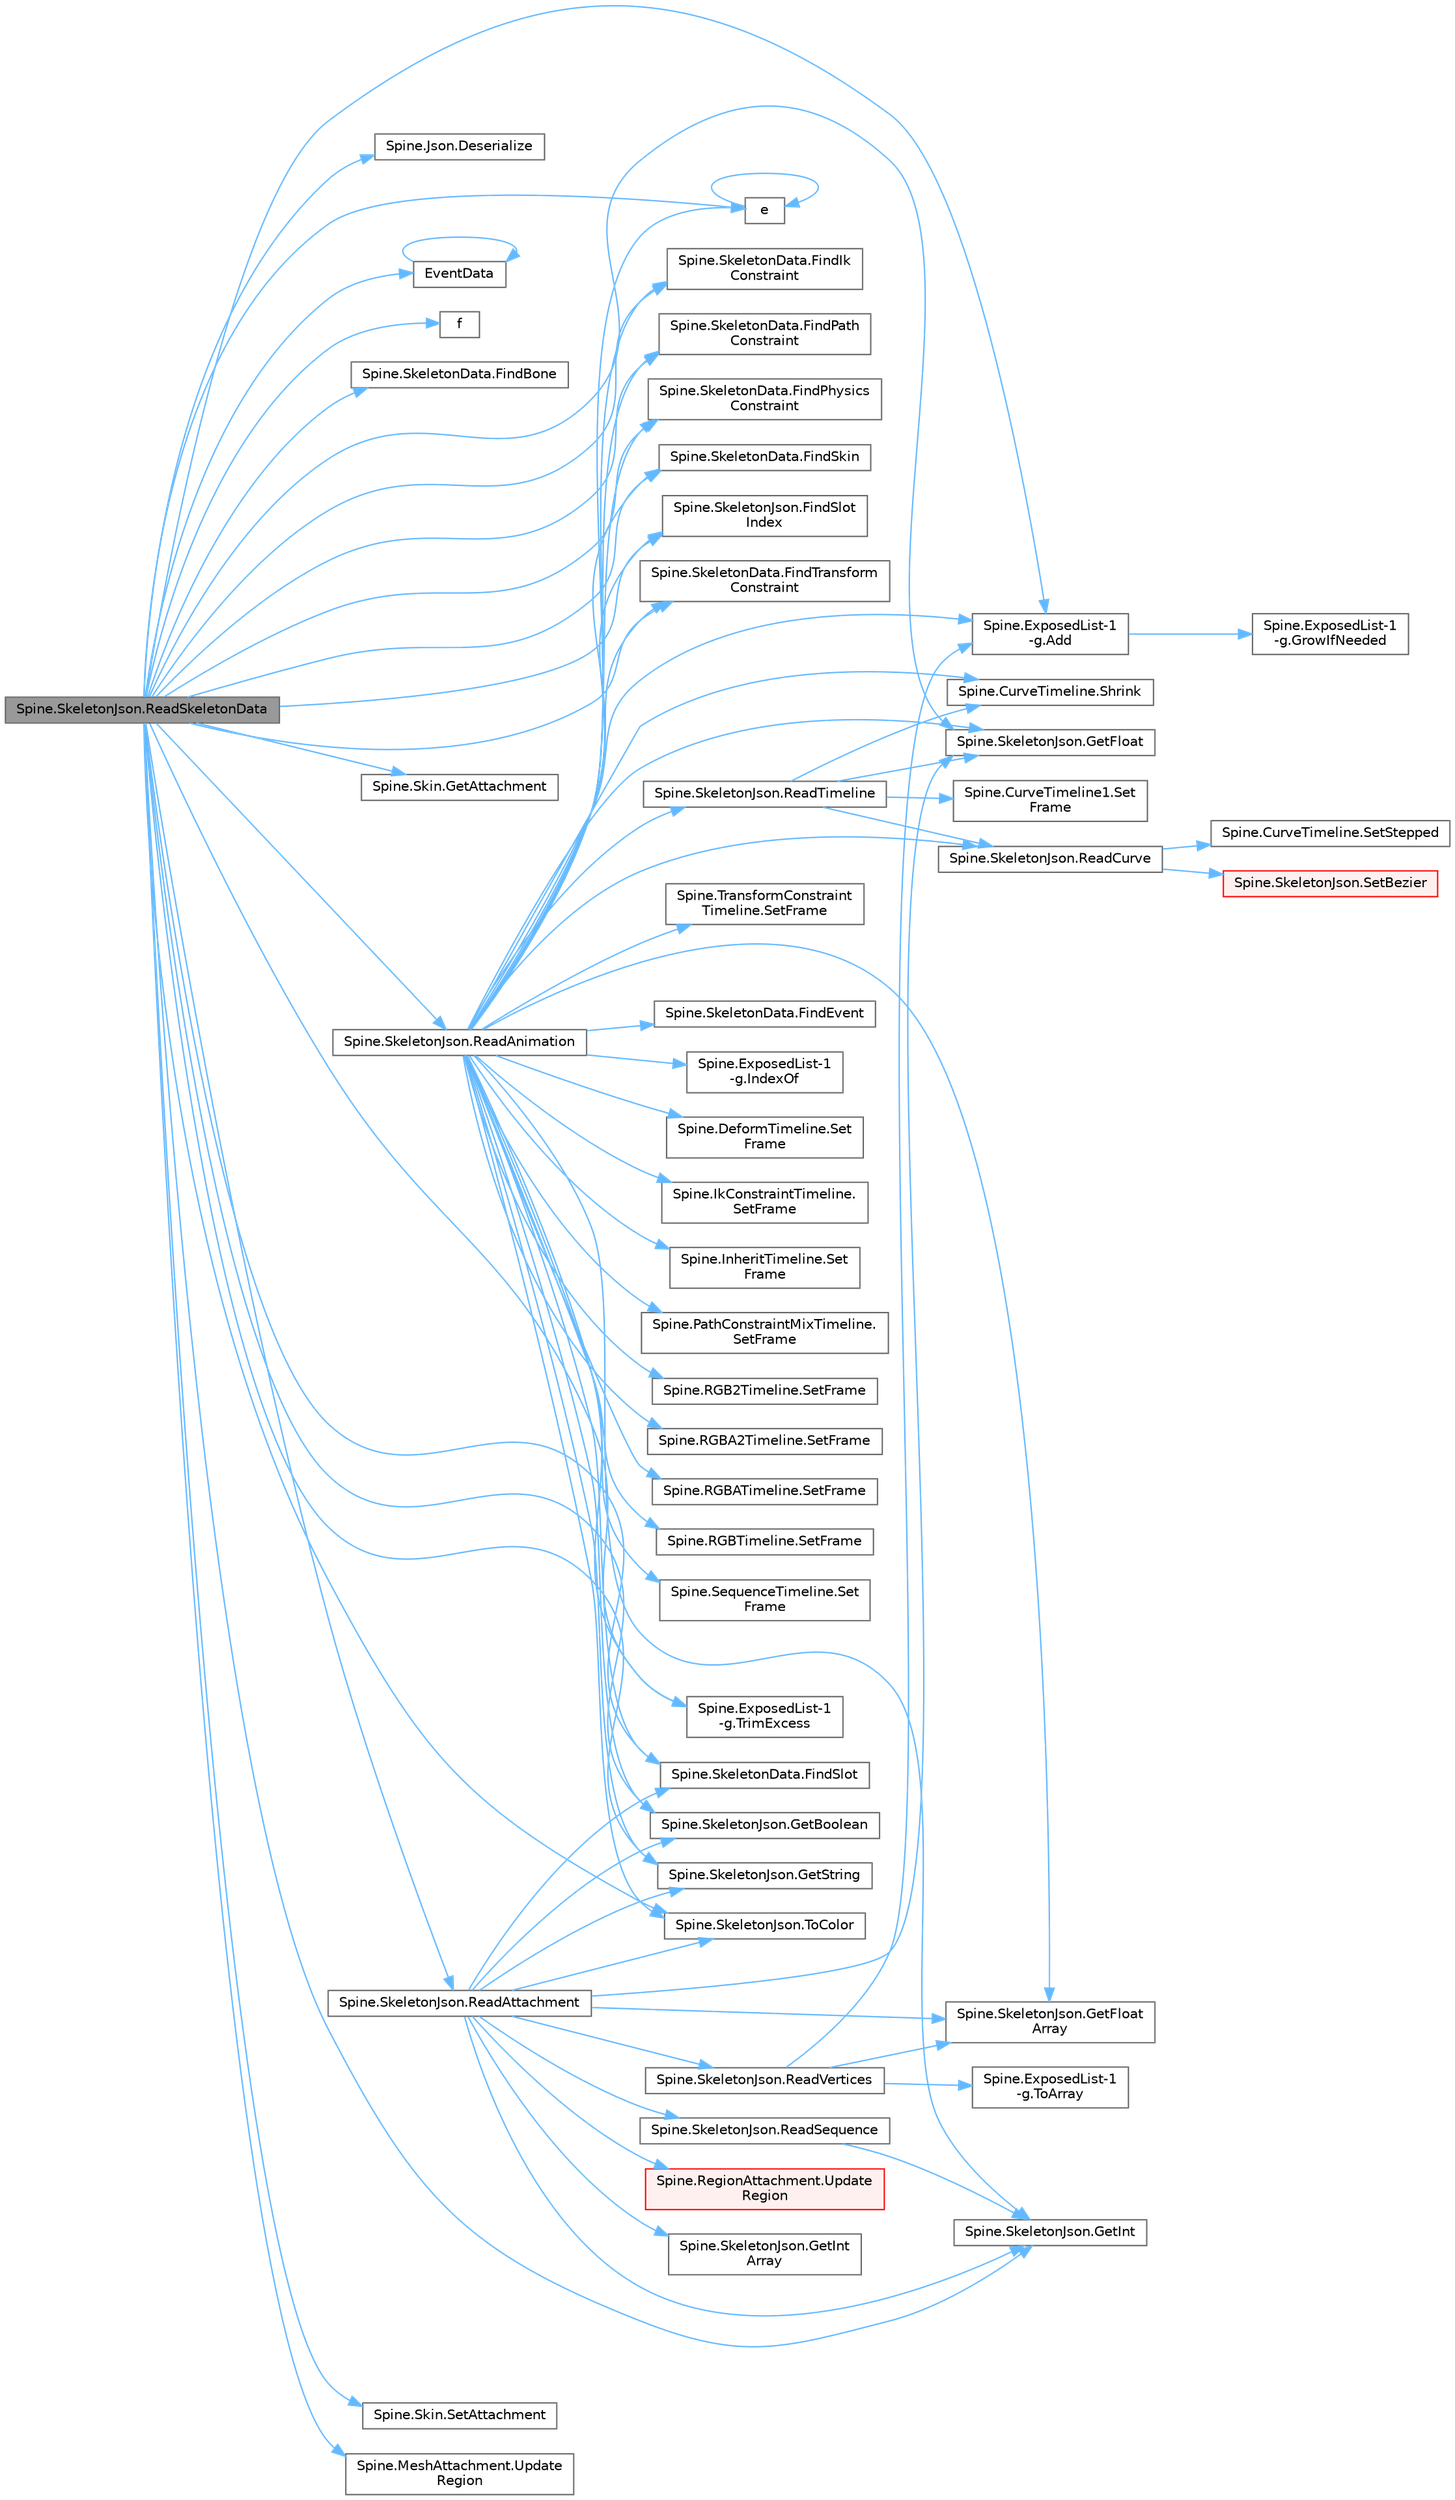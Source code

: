 digraph "Spine.SkeletonJson.ReadSkeletonData"
{
 // LATEX_PDF_SIZE
  bgcolor="transparent";
  edge [fontname=Helvetica,fontsize=10,labelfontname=Helvetica,labelfontsize=10];
  node [fontname=Helvetica,fontsize=10,shape=box,height=0.2,width=0.4];
  rankdir="LR";
  Node1 [id="Node000001",label="Spine.SkeletonJson.ReadSkeletonData",height=0.2,width=0.4,color="gray40", fillcolor="grey60", style="filled", fontcolor="black",tooltip=" "];
  Node1 -> Node2 [id="edge1_Node000001_Node000002",color="steelblue1",style="solid",tooltip=" "];
  Node2 [id="Node000002",label="Spine.ExposedList-1\l-g.Add",height=0.2,width=0.4,color="grey40", fillcolor="white", style="filled",URL="$class_spine_1_1_exposed_list-1-g.html#af1b402437b46a187ebc58bc9f200689b",tooltip=" "];
  Node2 -> Node3 [id="edge2_Node000002_Node000003",color="steelblue1",style="solid",tooltip=" "];
  Node3 [id="Node000003",label="Spine.ExposedList-1\l-g.GrowIfNeeded",height=0.2,width=0.4,color="grey40", fillcolor="white", style="filled",URL="$class_spine_1_1_exposed_list-1-g.html#a5f11b60d3d61d4c3cbe5a2107ddac6c3",tooltip=" "];
  Node1 -> Node4 [id="edge3_Node000001_Node000004",color="steelblue1",style="solid",tooltip=" "];
  Node4 [id="Node000004",label="Spine.Json.Deserialize",height=0.2,width=0.4,color="grey40", fillcolor="white", style="filled",URL="$class_spine_1_1_json.html#af98b2062414586e649da25e7db85b3b6",tooltip=" "];
  Node1 -> Node5 [id="edge4_Node000001_Node000005",color="steelblue1",style="solid",tooltip=" "];
  Node5 [id="Node000005",label="e",height=0.2,width=0.4,color="grey40", fillcolor="white", style="filled",URL="$_cwise__array__power__array_8cpp.html#a9cb86ff854760bf91a154f2724a9101d",tooltip=" "];
  Node5 -> Node5 [id="edge5_Node000005_Node000005",color="steelblue1",style="solid",tooltip=" "];
  Node1 -> Node6 [id="edge6_Node000001_Node000006",color="steelblue1",style="solid",tooltip=" "];
  Node6 [id="Node000006",label="EventData",height=0.2,width=0.4,color="grey40", fillcolor="white", style="filled",URL="$etw_8h.html#a1150dca5d1943d5e54ad4071d4aa36b9",tooltip=" "];
  Node6 -> Node6 [id="edge7_Node000006_Node000006",color="steelblue1",style="solid",tooltip=" "];
  Node1 -> Node7 [id="edge8_Node000001_Node000007",color="steelblue1",style="solid",tooltip=" "];
  Node7 [id="Node000007",label="f",height=0.2,width=0.4,color="grey40", fillcolor="white", style="filled",URL="$cxx11__tensor__map_8cpp.html#a7f507fea02198f6cb81c86640c7b1a4e",tooltip=" "];
  Node1 -> Node8 [id="edge9_Node000001_Node000008",color="steelblue1",style="solid",tooltip=" "];
  Node8 [id="Node000008",label="Spine.SkeletonData.FindBone",height=0.2,width=0.4,color="grey40", fillcolor="white", style="filled",URL="$class_spine_1_1_skeleton_data.html#a9f714911b60383e28796f3797e65494b",tooltip="Finds a bone by comparing each bone's name. It is more efficient to cache the results of this method ..."];
  Node1 -> Node9 [id="edge10_Node000001_Node000009",color="steelblue1",style="solid",tooltip=" "];
  Node9 [id="Node000009",label="Spine.SkeletonData.FindIk\lConstraint",height=0.2,width=0.4,color="grey40", fillcolor="white", style="filled",URL="$class_spine_1_1_skeleton_data.html#a93e79d1a34536675194c8ddec23c1728",tooltip="May be null."];
  Node1 -> Node10 [id="edge11_Node000001_Node000010",color="steelblue1",style="solid",tooltip=" "];
  Node10 [id="Node000010",label="Spine.SkeletonData.FindPath\lConstraint",height=0.2,width=0.4,color="grey40", fillcolor="white", style="filled",URL="$class_spine_1_1_skeleton_data.html#a3fee0104adaa4df2b7afb525f6eef9c0",tooltip="Finds a path constraint by comparing each path constraint's name. It is more efficient to cache the r..."];
  Node1 -> Node11 [id="edge12_Node000001_Node000011",color="steelblue1",style="solid",tooltip=" "];
  Node11 [id="Node000011",label="Spine.SkeletonData.FindPhysics\lConstraint",height=0.2,width=0.4,color="grey40", fillcolor="white", style="filled",URL="$class_spine_1_1_skeleton_data.html#a6e2b3ea77097ff249850b86e2638afcb",tooltip="Finds a physics constraint by comparing each physics constraint's name. It is more efficient to cache..."];
  Node1 -> Node12 [id="edge13_Node000001_Node000012",color="steelblue1",style="solid",tooltip=" "];
  Node12 [id="Node000012",label="Spine.SkeletonData.FindSkin",height=0.2,width=0.4,color="grey40", fillcolor="white", style="filled",URL="$class_spine_1_1_skeleton_data.html#a6f87af52a59ff01da994c5ae68397369",tooltip="May be null."];
  Node1 -> Node13 [id="edge14_Node000001_Node000013",color="steelblue1",style="solid",tooltip=" "];
  Node13 [id="Node000013",label="Spine.SkeletonData.FindSlot",height=0.2,width=0.4,color="grey40", fillcolor="white", style="filled",URL="$class_spine_1_1_skeleton_data.html#aeb9fa918ab3b87825fdcbaeb3b4b41d7",tooltip="May be null."];
  Node1 -> Node14 [id="edge15_Node000001_Node000014",color="steelblue1",style="solid",tooltip=" "];
  Node14 [id="Node000014",label="Spine.SkeletonJson.FindSlot\lIndex",height=0.2,width=0.4,color="grey40", fillcolor="white", style="filled",URL="$class_spine_1_1_skeleton_json.html#a6ce7750af9550b6387c9b977ab6e9147",tooltip=" "];
  Node1 -> Node15 [id="edge16_Node000001_Node000015",color="steelblue1",style="solid",tooltip=" "];
  Node15 [id="Node000015",label="Spine.SkeletonData.FindTransform\lConstraint",height=0.2,width=0.4,color="grey40", fillcolor="white", style="filled",URL="$class_spine_1_1_skeleton_data.html#aef8754d89bce314ccf5dcbd4e79af409",tooltip="May be null."];
  Node1 -> Node16 [id="edge17_Node000001_Node000016",color="steelblue1",style="solid",tooltip=" "];
  Node16 [id="Node000016",label="Spine.Skin.GetAttachment",height=0.2,width=0.4,color="grey40", fillcolor="white", style="filled",URL="$class_spine_1_1_skin.html#a8e1b079b629865148f809487fbda7938",tooltip="Returns the attachment for the specified slot index and name, or null."];
  Node1 -> Node17 [id="edge18_Node000001_Node000017",color="steelblue1",style="solid",tooltip=" "];
  Node17 [id="Node000017",label="Spine.SkeletonJson.GetBoolean",height=0.2,width=0.4,color="grey40", fillcolor="white", style="filled",URL="$class_spine_1_1_skeleton_json.html#a8cad42fe44438deec162af175490fead",tooltip=" "];
  Node1 -> Node18 [id="edge19_Node000001_Node000018",color="steelblue1",style="solid",tooltip=" "];
  Node18 [id="Node000018",label="Spine.SkeletonJson.GetFloat",height=0.2,width=0.4,color="grey40", fillcolor="white", style="filled",URL="$class_spine_1_1_skeleton_json.html#a29c20e91461fdeca52dc9404f1b6677d",tooltip=" "];
  Node1 -> Node19 [id="edge20_Node000001_Node000019",color="steelblue1",style="solid",tooltip=" "];
  Node19 [id="Node000019",label="Spine.SkeletonJson.GetInt",height=0.2,width=0.4,color="grey40", fillcolor="white", style="filled",URL="$class_spine_1_1_skeleton_json.html#a250a6d602dc595a6c13055c6e7f3b532",tooltip=" "];
  Node1 -> Node20 [id="edge21_Node000001_Node000020",color="steelblue1",style="solid",tooltip=" "];
  Node20 [id="Node000020",label="Spine.SkeletonJson.GetString",height=0.2,width=0.4,color="grey40", fillcolor="white", style="filled",URL="$class_spine_1_1_skeleton_json.html#ad3606c5722d887945ced39f3bfb52d2a",tooltip=" "];
  Node1 -> Node21 [id="edge22_Node000001_Node000021",color="steelblue1",style="solid",tooltip=" "];
  Node21 [id="Node000021",label="Spine.SkeletonJson.ReadAnimation",height=0.2,width=0.4,color="grey40", fillcolor="white", style="filled",URL="$class_spine_1_1_skeleton_json.html#a5a511206252f8a690d6f82b91f24b57b",tooltip=" "];
  Node21 -> Node2 [id="edge23_Node000021_Node000002",color="steelblue1",style="solid",tooltip=" "];
  Node21 -> Node5 [id="edge24_Node000021_Node000005",color="steelblue1",style="solid",tooltip=" "];
  Node21 -> Node22 [id="edge25_Node000021_Node000022",color="steelblue1",style="solid",tooltip=" "];
  Node22 [id="Node000022",label="Spine.SkeletonData.FindEvent",height=0.2,width=0.4,color="grey40", fillcolor="white", style="filled",URL="$class_spine_1_1_skeleton_data.html#a6e0a2691d3795a1222ff9158042e2a59",tooltip="May be null."];
  Node21 -> Node9 [id="edge26_Node000021_Node000009",color="steelblue1",style="solid",tooltip=" "];
  Node21 -> Node10 [id="edge27_Node000021_Node000010",color="steelblue1",style="solid",tooltip=" "];
  Node21 -> Node11 [id="edge28_Node000021_Node000011",color="steelblue1",style="solid",tooltip=" "];
  Node21 -> Node12 [id="edge29_Node000021_Node000012",color="steelblue1",style="solid",tooltip=" "];
  Node21 -> Node13 [id="edge30_Node000021_Node000013",color="steelblue1",style="solid",tooltip=" "];
  Node21 -> Node14 [id="edge31_Node000021_Node000014",color="steelblue1",style="solid",tooltip=" "];
  Node21 -> Node15 [id="edge32_Node000021_Node000015",color="steelblue1",style="solid",tooltip=" "];
  Node21 -> Node17 [id="edge33_Node000021_Node000017",color="steelblue1",style="solid",tooltip=" "];
  Node21 -> Node18 [id="edge34_Node000021_Node000018",color="steelblue1",style="solid",tooltip=" "];
  Node21 -> Node23 [id="edge35_Node000021_Node000023",color="steelblue1",style="solid",tooltip=" "];
  Node23 [id="Node000023",label="Spine.SkeletonJson.GetFloat\lArray",height=0.2,width=0.4,color="grey40", fillcolor="white", style="filled",URL="$class_spine_1_1_skeleton_json.html#a389bc6eaf933baf09be9ad01da87bf96",tooltip=" "];
  Node21 -> Node19 [id="edge36_Node000021_Node000019",color="steelblue1",style="solid",tooltip=" "];
  Node21 -> Node20 [id="edge37_Node000021_Node000020",color="steelblue1",style="solid",tooltip=" "];
  Node21 -> Node24 [id="edge38_Node000021_Node000024",color="steelblue1",style="solid",tooltip=" "];
  Node24 [id="Node000024",label="Spine.ExposedList-1\l-g.IndexOf",height=0.2,width=0.4,color="grey40", fillcolor="white", style="filled",URL="$class_spine_1_1_exposed_list-1-g.html#a3b14aa1db471e34ec90c3bbc217b981d",tooltip=" "];
  Node21 -> Node25 [id="edge39_Node000021_Node000025",color="steelblue1",style="solid",tooltip=" "];
  Node25 [id="Node000025",label="Spine.SkeletonJson.ReadCurve",height=0.2,width=0.4,color="grey40", fillcolor="white", style="filled",URL="$class_spine_1_1_skeleton_json.html#a03ea64c06a27dfb97b02eb26c9f6ded2",tooltip=" "];
  Node25 -> Node26 [id="edge40_Node000025_Node000026",color="steelblue1",style="solid",tooltip=" "];
  Node26 [id="Node000026",label="Spine.SkeletonJson.SetBezier",height=0.2,width=0.4,color="red", fillcolor="#FFF0F0", style="filled",URL="$class_spine_1_1_skeleton_json.html#a93b51a101bd2621a5aff972dfbd3d326",tooltip=" "];
  Node25 -> Node28 [id="edge41_Node000025_Node000028",color="steelblue1",style="solid",tooltip=" "];
  Node28 [id="Node000028",label="Spine.CurveTimeline.SetStepped",height=0.2,width=0.4,color="grey40", fillcolor="white", style="filled",URL="$class_spine_1_1_curve_timeline.html#a1b9ccce366163e04de7ad20c7370190b",tooltip="Sets the specified frame to stepped interpolation."];
  Node21 -> Node29 [id="edge42_Node000021_Node000029",color="steelblue1",style="solid",tooltip=" "];
  Node29 [id="Node000029",label="Spine.SkeletonJson.ReadTimeline",height=0.2,width=0.4,color="grey40", fillcolor="white", style="filled",URL="$class_spine_1_1_skeleton_json.html#a0036b187c34083d7be1c6c1338aed2d9",tooltip=" "];
  Node29 -> Node18 [id="edge43_Node000029_Node000018",color="steelblue1",style="solid",tooltip=" "];
  Node29 -> Node25 [id="edge44_Node000029_Node000025",color="steelblue1",style="solid",tooltip=" "];
  Node29 -> Node30 [id="edge45_Node000029_Node000030",color="steelblue1",style="solid",tooltip=" "];
  Node30 [id="Node000030",label="Spine.CurveTimeline1.Set\lFrame",height=0.2,width=0.4,color="grey40", fillcolor="white", style="filled",URL="$class_spine_1_1_curve_timeline1.html#ae902b56ff1077390cb912b1971d66df1",tooltip="Sets the time and value for the specified frame."];
  Node29 -> Node31 [id="edge46_Node000029_Node000031",color="steelblue1",style="solid",tooltip=" "];
  Node31 [id="Node000031",label="Spine.CurveTimeline.Shrink",height=0.2,width=0.4,color="grey40", fillcolor="white", style="filled",URL="$class_spine_1_1_curve_timeline.html#adbcf2147bc99fbb320059c3bbc14ef7c",tooltip="Shrinks the storage for Bezier curves, for use when bezierCount (specified in the constructor) was la..."];
  Node21 -> Node32 [id="edge47_Node000021_Node000032",color="steelblue1",style="solid",tooltip=" "];
  Node32 [id="Node000032",label="Spine.DeformTimeline.Set\lFrame",height=0.2,width=0.4,color="grey40", fillcolor="white", style="filled",URL="$class_spine_1_1_deform_timeline.html#a1fcd6cacc3fa2e0f29d92bd61f716453",tooltip="Sets the time and vertices for the specified frame."];
  Node21 -> Node33 [id="edge48_Node000021_Node000033",color="steelblue1",style="solid",tooltip=" "];
  Node33 [id="Node000033",label="Spine.IkConstraintTimeline.\lSetFrame",height=0.2,width=0.4,color="grey40", fillcolor="white", style="filled",URL="$class_spine_1_1_ik_constraint_timeline.html#a3720a769fb706dd32982a0048da1c72f",tooltip="Sets the time, mix, softness, bend direction, compress, and stretch for the specified frame."];
  Node21 -> Node34 [id="edge49_Node000021_Node000034",color="steelblue1",style="solid",tooltip=" "];
  Node34 [id="Node000034",label="Spine.InheritTimeline.Set\lFrame",height=0.2,width=0.4,color="grey40", fillcolor="white", style="filled",URL="$class_spine_1_1_inherit_timeline.html#a24ea77642f2f85e6bf04e10ca728df32",tooltip="Sets the transform mode for the specified frame."];
  Node21 -> Node35 [id="edge50_Node000021_Node000035",color="steelblue1",style="solid",tooltip=" "];
  Node35 [id="Node000035",label="Spine.PathConstraintMixTimeline.\lSetFrame",height=0.2,width=0.4,color="grey40", fillcolor="white", style="filled",URL="$class_spine_1_1_path_constraint_mix_timeline.html#ad066e81aadc65ecb6e76f8d03dce54b3",tooltip="Sets the time and color for the specified frame."];
  Node21 -> Node36 [id="edge51_Node000021_Node000036",color="steelblue1",style="solid",tooltip=" "];
  Node36 [id="Node000036",label="Spine.RGB2Timeline.SetFrame",height=0.2,width=0.4,color="grey40", fillcolor="white", style="filled",URL="$class_spine_1_1_r_g_b2_timeline.html#a18714787d5747ce950e1de760812abce",tooltip="Sets the time, light color, and dark color for the specified frame."];
  Node21 -> Node37 [id="edge52_Node000021_Node000037",color="steelblue1",style="solid",tooltip=" "];
  Node37 [id="Node000037",label="Spine.RGBA2Timeline.SetFrame",height=0.2,width=0.4,color="grey40", fillcolor="white", style="filled",URL="$class_spine_1_1_r_g_b_a2_timeline.html#a6cf2604c3de04de5ad0aeadf74cf70bf",tooltip="Sets the time, light color, and dark color for the specified frame."];
  Node21 -> Node38 [id="edge53_Node000021_Node000038",color="steelblue1",style="solid",tooltip=" "];
  Node38 [id="Node000038",label="Spine.RGBATimeline.SetFrame",height=0.2,width=0.4,color="grey40", fillcolor="white", style="filled",URL="$class_spine_1_1_r_g_b_a_timeline.html#ac8122179792c1713d19f0443a48852ec",tooltip="Sets the time and color for the specified frame."];
  Node21 -> Node39 [id="edge54_Node000021_Node000039",color="steelblue1",style="solid",tooltip=" "];
  Node39 [id="Node000039",label="Spine.RGBTimeline.SetFrame",height=0.2,width=0.4,color="grey40", fillcolor="white", style="filled",URL="$class_spine_1_1_r_g_b_timeline.html#a161fb09911f009f57eafdc52c8643391",tooltip="Sets the time and color for the specified frame."];
  Node21 -> Node40 [id="edge55_Node000021_Node000040",color="steelblue1",style="solid",tooltip=" "];
  Node40 [id="Node000040",label="Spine.SequenceTimeline.Set\lFrame",height=0.2,width=0.4,color="grey40", fillcolor="white", style="filled",URL="$class_spine_1_1_sequence_timeline.html#ac6bcff879f254e3ad94d36df11ade4db",tooltip="Sets the time, mode, index, and frame time for the specified frame."];
  Node21 -> Node41 [id="edge56_Node000021_Node000041",color="steelblue1",style="solid",tooltip=" "];
  Node41 [id="Node000041",label="Spine.TransformConstraint\lTimeline.SetFrame",height=0.2,width=0.4,color="grey40", fillcolor="white", style="filled",URL="$class_spine_1_1_transform_constraint_timeline.html#ae68b172472f85bf87ba610e5f0ed6be3",tooltip="Sets the time, rotate mix, translate mix, scale mix, and shear mix for the specified frame."];
  Node21 -> Node31 [id="edge57_Node000021_Node000031",color="steelblue1",style="solid",tooltip=" "];
  Node21 -> Node42 [id="edge58_Node000021_Node000042",color="steelblue1",style="solid",tooltip=" "];
  Node42 [id="Node000042",label="Spine.SkeletonJson.ToColor",height=0.2,width=0.4,color="grey40", fillcolor="white", style="filled",URL="$class_spine_1_1_skeleton_json.html#a6157e23f3838d250da058f86f811a208",tooltip=" "];
  Node21 -> Node43 [id="edge59_Node000021_Node000043",color="steelblue1",style="solid",tooltip=" "];
  Node43 [id="Node000043",label="Spine.ExposedList-1\l-g.TrimExcess",height=0.2,width=0.4,color="grey40", fillcolor="white", style="filled",URL="$class_spine_1_1_exposed_list-1-g.html#a4dddc61d2093ca18f622821e974e9ff9",tooltip=" "];
  Node1 -> Node44 [id="edge60_Node000001_Node000044",color="steelblue1",style="solid",tooltip=" "];
  Node44 [id="Node000044",label="Spine.SkeletonJson.ReadAttachment",height=0.2,width=0.4,color="grey40", fillcolor="white", style="filled",URL="$class_spine_1_1_skeleton_json.html#a126916681c1f8e7b2cea7b4f85eb3f9a",tooltip=" "];
  Node44 -> Node13 [id="edge61_Node000044_Node000013",color="steelblue1",style="solid",tooltip=" "];
  Node44 -> Node17 [id="edge62_Node000044_Node000017",color="steelblue1",style="solid",tooltip=" "];
  Node44 -> Node18 [id="edge63_Node000044_Node000018",color="steelblue1",style="solid",tooltip=" "];
  Node44 -> Node23 [id="edge64_Node000044_Node000023",color="steelblue1",style="solid",tooltip=" "];
  Node44 -> Node19 [id="edge65_Node000044_Node000019",color="steelblue1",style="solid",tooltip=" "];
  Node44 -> Node45 [id="edge66_Node000044_Node000045",color="steelblue1",style="solid",tooltip=" "];
  Node45 [id="Node000045",label="Spine.SkeletonJson.GetInt\lArray",height=0.2,width=0.4,color="grey40", fillcolor="white", style="filled",URL="$class_spine_1_1_skeleton_json.html#aaabe4bef8f51948a4f09dcc7d65bdec7",tooltip=" "];
  Node44 -> Node20 [id="edge67_Node000044_Node000020",color="steelblue1",style="solid",tooltip=" "];
  Node44 -> Node46 [id="edge68_Node000044_Node000046",color="steelblue1",style="solid",tooltip=" "];
  Node46 [id="Node000046",label="Spine.SkeletonJson.ReadSequence",height=0.2,width=0.4,color="grey40", fillcolor="white", style="filled",URL="$class_spine_1_1_skeleton_json.html#a7d53f4ff61cedf159c4eb87a68856e54",tooltip=" "];
  Node46 -> Node19 [id="edge69_Node000046_Node000019",color="steelblue1",style="solid",tooltip=" "];
  Node44 -> Node47 [id="edge70_Node000044_Node000047",color="steelblue1",style="solid",tooltip=" "];
  Node47 [id="Node000047",label="Spine.SkeletonJson.ReadVertices",height=0.2,width=0.4,color="grey40", fillcolor="white", style="filled",URL="$class_spine_1_1_skeleton_json.html#aefc53ec1e3b6d9a26cc9a5f93804a8bc",tooltip=" "];
  Node47 -> Node2 [id="edge71_Node000047_Node000002",color="steelblue1",style="solid",tooltip=" "];
  Node47 -> Node23 [id="edge72_Node000047_Node000023",color="steelblue1",style="solid",tooltip=" "];
  Node47 -> Node48 [id="edge73_Node000047_Node000048",color="steelblue1",style="solid",tooltip=" "];
  Node48 [id="Node000048",label="Spine.ExposedList-1\l-g.ToArray",height=0.2,width=0.4,color="grey40", fillcolor="white", style="filled",URL="$class_spine_1_1_exposed_list-1-g.html#a1472c3adadc0cff64715c3f134e07d77",tooltip=" "];
  Node44 -> Node42 [id="edge74_Node000044_Node000042",color="steelblue1",style="solid",tooltip=" "];
  Node44 -> Node49 [id="edge75_Node000044_Node000049",color="steelblue1",style="solid",tooltip=" "];
  Node49 [id="Node000049",label="Spine.RegionAttachment.Update\lRegion",height=0.2,width=0.4,color="red", fillcolor="#FFF0F0", style="filled",URL="$class_spine_1_1_region_attachment.html#a1284a56943703adbe3afa8895be7c199",tooltip="Calculates the Offset and UVs using the region and the attachment's transform. Must be called if the ..."];
  Node1 -> Node52 [id="edge76_Node000001_Node000052",color="steelblue1",style="solid",tooltip=" "];
  Node52 [id="Node000052",label="Spine.Skin.SetAttachment",height=0.2,width=0.4,color="grey40", fillcolor="white", style="filled",URL="$class_spine_1_1_skin.html#a30fb37acfde4cf09a62a2a2835848c5f",tooltip="Adds an attachment to the skin for the specified slot index and name. If the name already exists for ..."];
  Node1 -> Node42 [id="edge77_Node000001_Node000042",color="steelblue1",style="solid",tooltip=" "];
  Node1 -> Node43 [id="edge78_Node000001_Node000043",color="steelblue1",style="solid",tooltip=" "];
  Node1 -> Node53 [id="edge79_Node000001_Node000053",color="steelblue1",style="solid",tooltip=" "];
  Node53 [id="Node000053",label="Spine.MeshAttachment.Update\lRegion",height=0.2,width=0.4,color="grey40", fillcolor="white", style="filled",URL="$class_spine_1_1_mesh_attachment.html#a4b1fa0dcb908ef7edc2e5ceee5443685",tooltip="Updates any values the attachment calculates using the Region. Must be called after setting the Regio..."];
}
